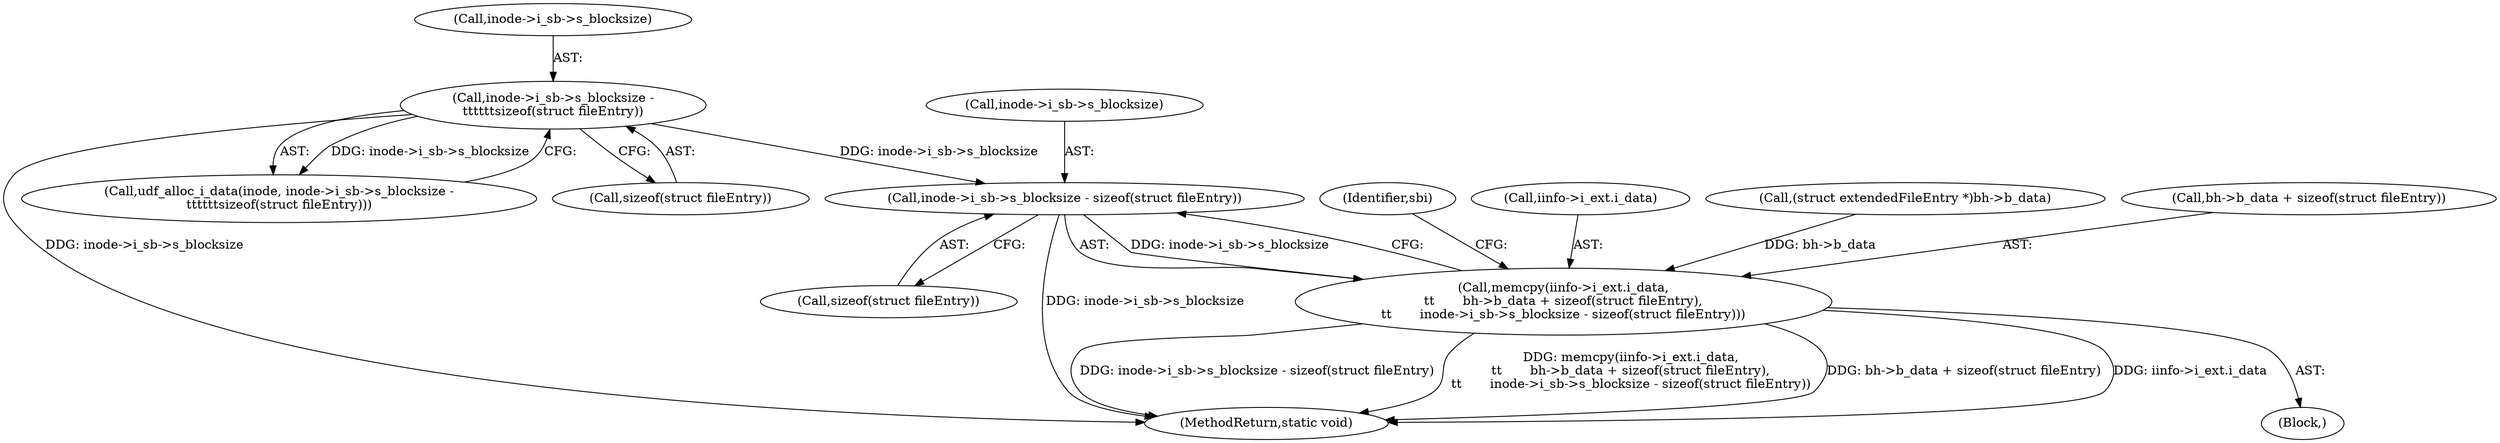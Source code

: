 digraph "0_linux_c03aa9f6e1f938618e6db2e23afef0574efeeb65@API" {
"1000478" [label="(Call,inode->i_sb->s_blocksize - sizeof(struct fileEntry))"];
"1000454" [label="(Call,inode->i_sb->s_blocksize -\n\t\t\t\t\t\tsizeof(struct fileEntry))"];
"1000466" [label="(Call,memcpy(iinfo->i_ext.i_data,\n\t\t       bh->b_data + sizeof(struct fileEntry),\n\t\t       inode->i_sb->s_blocksize - sizeof(struct fileEntry)))"];
"1000479" [label="(Call,inode->i_sb->s_blocksize)"];
"1001145" [label="(MethodReturn,static void)"];
"1000558" [label="(Identifier,sbi)"];
"1000440" [label="(Block,)"];
"1000478" [label="(Call,inode->i_sb->s_blocksize - sizeof(struct fileEntry))"];
"1000452" [label="(Call,udf_alloc_i_data(inode, inode->i_sb->s_blocksize -\n\t\t\t\t\t\tsizeof(struct fileEntry)))"];
"1000467" [label="(Call,iinfo->i_ext.i_data)"];
"1000484" [label="(Call,sizeof(struct fileEntry))"];
"1000195" [label="(Call,(struct extendedFileEntry *)bh->b_data)"];
"1000454" [label="(Call,inode->i_sb->s_blocksize -\n\t\t\t\t\t\tsizeof(struct fileEntry))"];
"1000460" [label="(Call,sizeof(struct fileEntry))"];
"1000466" [label="(Call,memcpy(iinfo->i_ext.i_data,\n\t\t       bh->b_data + sizeof(struct fileEntry),\n\t\t       inode->i_sb->s_blocksize - sizeof(struct fileEntry)))"];
"1000455" [label="(Call,inode->i_sb->s_blocksize)"];
"1000472" [label="(Call,bh->b_data + sizeof(struct fileEntry))"];
"1000478" -> "1000466"  [label="AST: "];
"1000478" -> "1000484"  [label="CFG: "];
"1000479" -> "1000478"  [label="AST: "];
"1000484" -> "1000478"  [label="AST: "];
"1000466" -> "1000478"  [label="CFG: "];
"1000478" -> "1001145"  [label="DDG: inode->i_sb->s_blocksize"];
"1000478" -> "1000466"  [label="DDG: inode->i_sb->s_blocksize"];
"1000454" -> "1000478"  [label="DDG: inode->i_sb->s_blocksize"];
"1000454" -> "1000452"  [label="AST: "];
"1000454" -> "1000460"  [label="CFG: "];
"1000455" -> "1000454"  [label="AST: "];
"1000460" -> "1000454"  [label="AST: "];
"1000452" -> "1000454"  [label="CFG: "];
"1000454" -> "1001145"  [label="DDG: inode->i_sb->s_blocksize"];
"1000454" -> "1000452"  [label="DDG: inode->i_sb->s_blocksize"];
"1000466" -> "1000440"  [label="AST: "];
"1000467" -> "1000466"  [label="AST: "];
"1000472" -> "1000466"  [label="AST: "];
"1000558" -> "1000466"  [label="CFG: "];
"1000466" -> "1001145"  [label="DDG: bh->b_data + sizeof(struct fileEntry)"];
"1000466" -> "1001145"  [label="DDG: iinfo->i_ext.i_data"];
"1000466" -> "1001145"  [label="DDG: inode->i_sb->s_blocksize - sizeof(struct fileEntry)"];
"1000466" -> "1001145"  [label="DDG: memcpy(iinfo->i_ext.i_data,\n\t\t       bh->b_data + sizeof(struct fileEntry),\n\t\t       inode->i_sb->s_blocksize - sizeof(struct fileEntry))"];
"1000195" -> "1000466"  [label="DDG: bh->b_data"];
}
